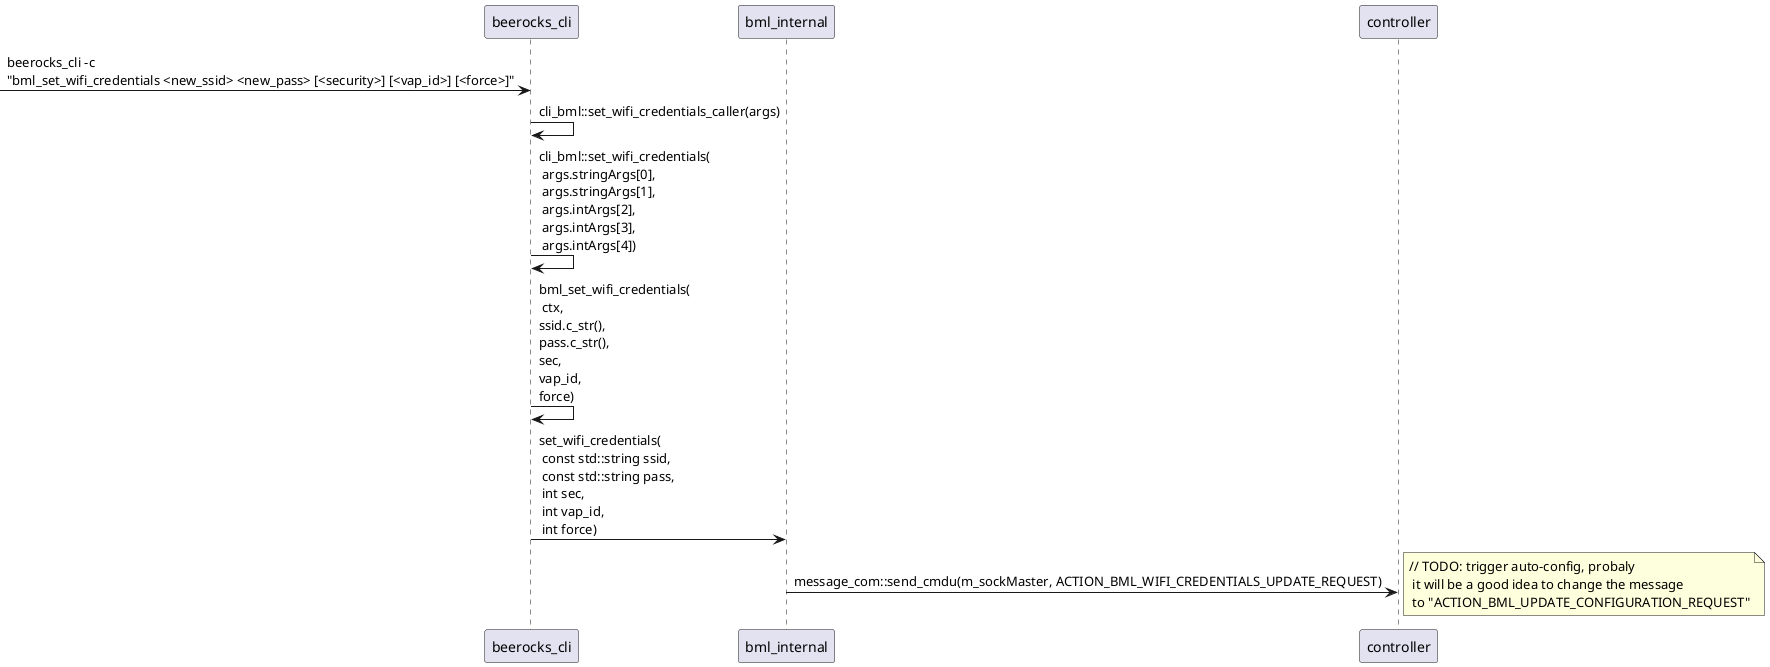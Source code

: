 @startuml
 -> beerocks_cli: beerocks_cli -c \n"bml_set_wifi_credentials <new_ssid> <new_pass> [<security>] [<vap_id>] [<force>]"
beerocks_cli -> beerocks_cli: cli_bml::set_wifi_credentials_caller(args)
beerocks_cli -> beerocks_cli: cli_bml::set_wifi_credentials(\n args.stringArgs[0],\n args.stringArgs[1],\n args.intArgs[2],\n args.intArgs[3],\n args.intArgs[4])
beerocks_cli -> beerocks_cli: bml_set_wifi_credentials(\n ctx, \nssid.c_str(), \npass.c_str(), \nsec, \nvap_id, \nforce)
beerocks_cli -> bml_internal: set_wifi_credentials(\n const std::string ssid,\n const std::string pass,\n int sec,\n int vap_id,\n int force)
bml_internal -> controller: message_com::send_cmdu(m_sockMaster, ACTION_BML_WIFI_CREDENTIALS_UPDATE_REQUEST)
note right: // TODO: trigger auto-config, probaly\n it will be a good idea to change the message\n to "ACTION_BML_UPDATE_CONFIGURATION_REQUEST"
@enduml